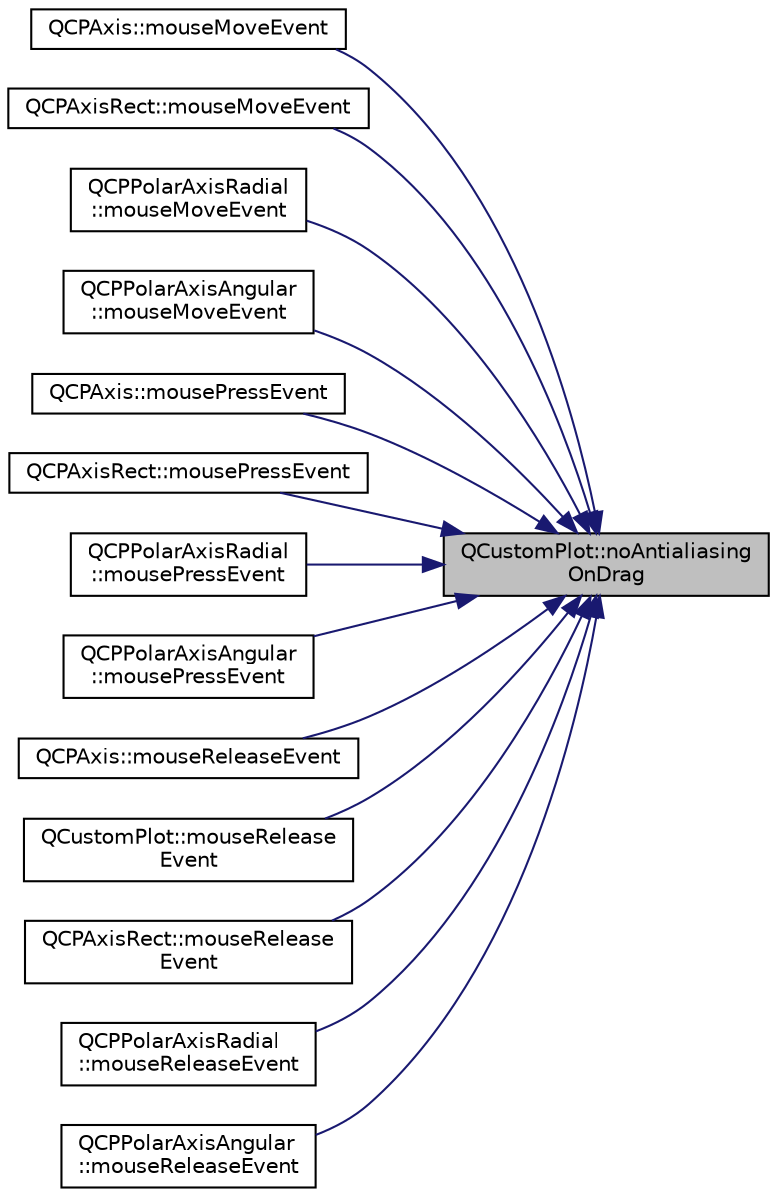 digraph "QCustomPlot::noAntialiasingOnDrag"
{
 // LATEX_PDF_SIZE
  edge [fontname="Helvetica",fontsize="10",labelfontname="Helvetica",labelfontsize="10"];
  node [fontname="Helvetica",fontsize="10",shape=record];
  rankdir="RL";
  Node1 [label="QCustomPlot::noAntialiasing\lOnDrag",height=0.2,width=0.4,color="black", fillcolor="grey75", style="filled", fontcolor="black",tooltip=" "];
  Node1 -> Node2 [dir="back",color="midnightblue",fontsize="10",style="solid",fontname="Helvetica"];
  Node2 [label="QCPAxis::mouseMoveEvent",height=0.2,width=0.4,color="black", fillcolor="white", style="filled",URL="$classQCPAxis.html#ac5a269609e6177737faabdc46434d8c7",tooltip=" "];
  Node1 -> Node3 [dir="back",color="midnightblue",fontsize="10",style="solid",fontname="Helvetica"];
  Node3 [label="QCPAxisRect::mouseMoveEvent",height=0.2,width=0.4,color="black", fillcolor="white", style="filled",URL="$classQCPAxisRect.html#a9cd27ad8c5cfb49aefd9dbb30def4beb",tooltip=" "];
  Node1 -> Node4 [dir="back",color="midnightblue",fontsize="10",style="solid",fontname="Helvetica"];
  Node4 [label="QCPPolarAxisRadial\l::mouseMoveEvent",height=0.2,width=0.4,color="black", fillcolor="white", style="filled",URL="$classQCPPolarAxisRadial.html#acaaca448f4599cc4d8b4d6a35f61e1e6",tooltip=" "];
  Node1 -> Node5 [dir="back",color="midnightblue",fontsize="10",style="solid",fontname="Helvetica"];
  Node5 [label="QCPPolarAxisAngular\l::mouseMoveEvent",height=0.2,width=0.4,color="black", fillcolor="white", style="filled",URL="$classQCPPolarAxisAngular.html#a5e2b49c56b57abc2ac2005e330ef1ee7",tooltip=" "];
  Node1 -> Node6 [dir="back",color="midnightblue",fontsize="10",style="solid",fontname="Helvetica"];
  Node6 [label="QCPAxis::mousePressEvent",height=0.2,width=0.4,color="black", fillcolor="white", style="filled",URL="$classQCPAxis.html#a61bc07cda6193a3fa6b5aa198fc4e4fa",tooltip=" "];
  Node1 -> Node7 [dir="back",color="midnightblue",fontsize="10",style="solid",fontname="Helvetica"];
  Node7 [label="QCPAxisRect::mousePressEvent",height=0.2,width=0.4,color="black", fillcolor="white", style="filled",URL="$classQCPAxisRect.html#aa9a7c807eaa4666870ac94aa6abc4dde",tooltip=" "];
  Node1 -> Node8 [dir="back",color="midnightblue",fontsize="10",style="solid",fontname="Helvetica"];
  Node8 [label="QCPPolarAxisRadial\l::mousePressEvent",height=0.2,width=0.4,color="black", fillcolor="white", style="filled",URL="$classQCPPolarAxisRadial.html#a0fa3d3c617a57b4115b9bec55b739f88",tooltip=" "];
  Node1 -> Node9 [dir="back",color="midnightblue",fontsize="10",style="solid",fontname="Helvetica"];
  Node9 [label="QCPPolarAxisAngular\l::mousePressEvent",height=0.2,width=0.4,color="black", fillcolor="white", style="filled",URL="$classQCPPolarAxisAngular.html#a58b246497deae08694cfb40e0b4273eb",tooltip=" "];
  Node1 -> Node10 [dir="back",color="midnightblue",fontsize="10",style="solid",fontname="Helvetica"];
  Node10 [label="QCPAxis::mouseReleaseEvent",height=0.2,width=0.4,color="black", fillcolor="white", style="filled",URL="$classQCPAxis.html#a780bee321fc6476e5fc49c4980291a01",tooltip=" "];
  Node1 -> Node11 [dir="back",color="midnightblue",fontsize="10",style="solid",fontname="Helvetica"];
  Node11 [label="QCustomPlot::mouseRelease\lEvent",height=0.2,width=0.4,color="black", fillcolor="white", style="filled",URL="$classQCustomPlot.html#adc24846f52199e5a9bc35c387a6ce68d",tooltip=" "];
  Node1 -> Node12 [dir="back",color="midnightblue",fontsize="10",style="solid",fontname="Helvetica"];
  Node12 [label="QCPAxisRect::mouseRelease\lEvent",height=0.2,width=0.4,color="black", fillcolor="white", style="filled",URL="$classQCPAxisRect.html#a6c89b988d3a0b93c0878f0ebdb5037f4",tooltip=" "];
  Node1 -> Node13 [dir="back",color="midnightblue",fontsize="10",style="solid",fontname="Helvetica"];
  Node13 [label="QCPPolarAxisRadial\l::mouseReleaseEvent",height=0.2,width=0.4,color="black", fillcolor="white", style="filled",URL="$classQCPPolarAxisRadial.html#a4fbf24f4373f8a4a740ab83b53a22c85",tooltip=" "];
  Node1 -> Node14 [dir="back",color="midnightblue",fontsize="10",style="solid",fontname="Helvetica"];
  Node14 [label="QCPPolarAxisAngular\l::mouseReleaseEvent",height=0.2,width=0.4,color="black", fillcolor="white", style="filled",URL="$classQCPPolarAxisAngular.html#af1514482693091c40fbe802fce3c1db4",tooltip=" "];
}
